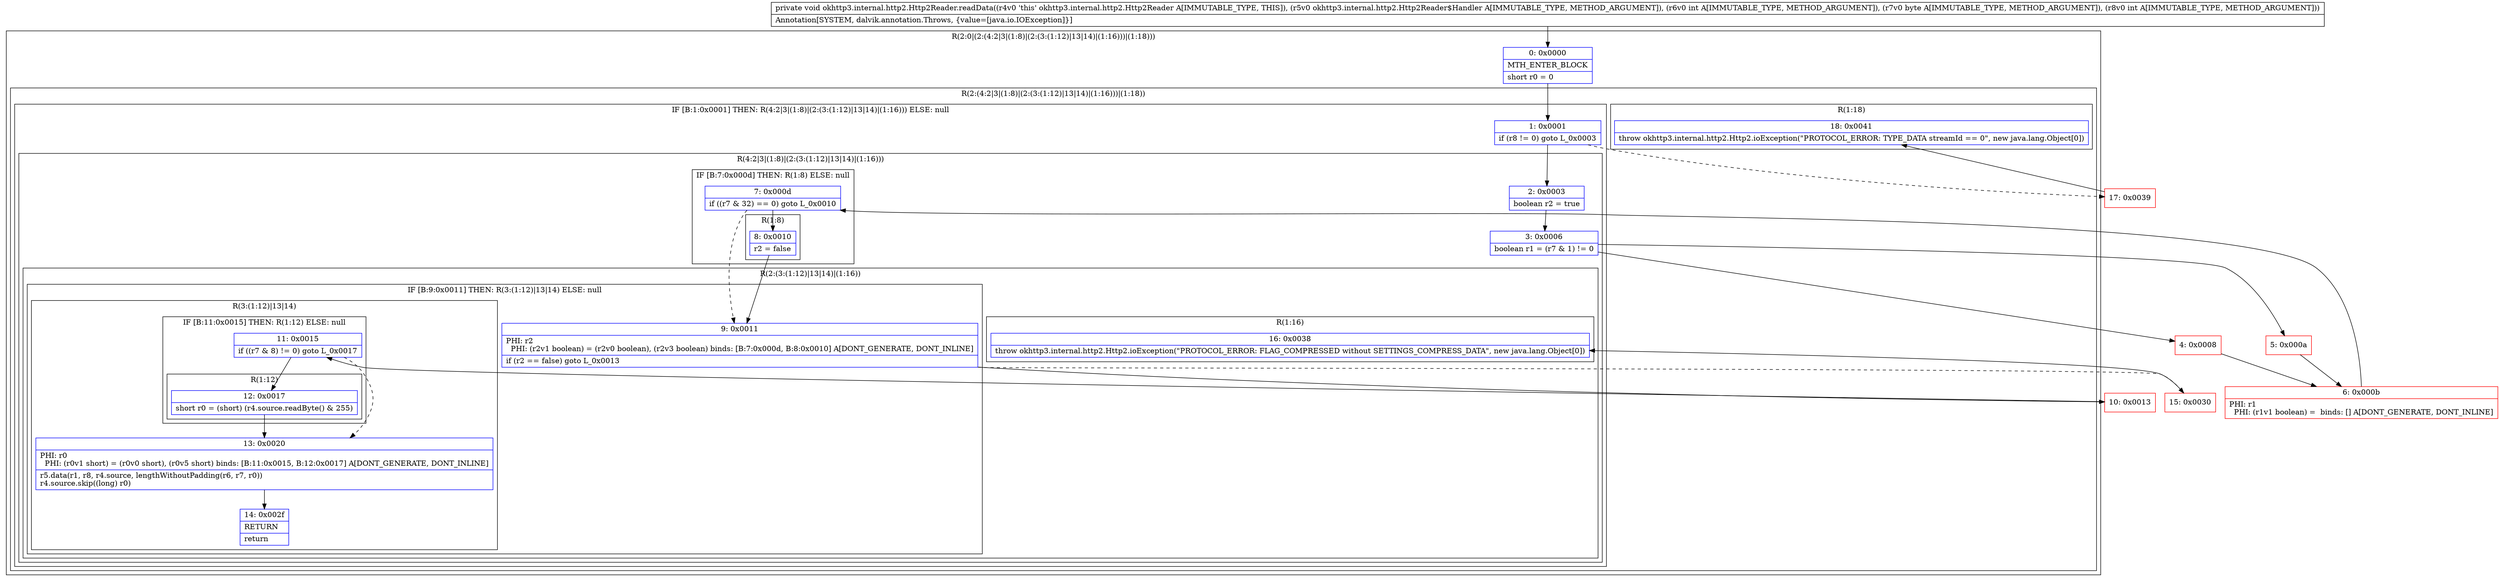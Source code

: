 digraph "CFG forokhttp3.internal.http2.Http2Reader.readData(Lokhttp3\/internal\/http2\/Http2Reader$Handler;IBI)V" {
subgraph cluster_Region_1365743147 {
label = "R(2:0|(2:(4:2|3|(1:8)|(2:(3:(1:12)|13|14)|(1:16)))|(1:18)))";
node [shape=record,color=blue];
Node_0 [shape=record,label="{0\:\ 0x0000|MTH_ENTER_BLOCK\l|short r0 = 0\l}"];
subgraph cluster_Region_124492523 {
label = "R(2:(4:2|3|(1:8)|(2:(3:(1:12)|13|14)|(1:16)))|(1:18))";
node [shape=record,color=blue];
subgraph cluster_IfRegion_568210097 {
label = "IF [B:1:0x0001] THEN: R(4:2|3|(1:8)|(2:(3:(1:12)|13|14)|(1:16))) ELSE: null";
node [shape=record,color=blue];
Node_1 [shape=record,label="{1\:\ 0x0001|if (r8 != 0) goto L_0x0003\l}"];
subgraph cluster_Region_1463594677 {
label = "R(4:2|3|(1:8)|(2:(3:(1:12)|13|14)|(1:16)))";
node [shape=record,color=blue];
Node_2 [shape=record,label="{2\:\ 0x0003|boolean r2 = true\l}"];
Node_3 [shape=record,label="{3\:\ 0x0006|boolean r1 = (r7 & 1) != 0\l}"];
subgraph cluster_IfRegion_1893739683 {
label = "IF [B:7:0x000d] THEN: R(1:8) ELSE: null";
node [shape=record,color=blue];
Node_7 [shape=record,label="{7\:\ 0x000d|if ((r7 & 32) == 0) goto L_0x0010\l}"];
subgraph cluster_Region_981970103 {
label = "R(1:8)";
node [shape=record,color=blue];
Node_8 [shape=record,label="{8\:\ 0x0010|r2 = false\l}"];
}
}
subgraph cluster_Region_1579914647 {
label = "R(2:(3:(1:12)|13|14)|(1:16))";
node [shape=record,color=blue];
subgraph cluster_IfRegion_1271563310 {
label = "IF [B:9:0x0011] THEN: R(3:(1:12)|13|14) ELSE: null";
node [shape=record,color=blue];
Node_9 [shape=record,label="{9\:\ 0x0011|PHI: r2 \l  PHI: (r2v1 boolean) = (r2v0 boolean), (r2v3 boolean) binds: [B:7:0x000d, B:8:0x0010] A[DONT_GENERATE, DONT_INLINE]\l|if (r2 == false) goto L_0x0013\l}"];
subgraph cluster_Region_340483563 {
label = "R(3:(1:12)|13|14)";
node [shape=record,color=blue];
subgraph cluster_IfRegion_97312891 {
label = "IF [B:11:0x0015] THEN: R(1:12) ELSE: null";
node [shape=record,color=blue];
Node_11 [shape=record,label="{11\:\ 0x0015|if ((r7 & 8) != 0) goto L_0x0017\l}"];
subgraph cluster_Region_1193726794 {
label = "R(1:12)";
node [shape=record,color=blue];
Node_12 [shape=record,label="{12\:\ 0x0017|short r0 = (short) (r4.source.readByte() & 255)\l}"];
}
}
Node_13 [shape=record,label="{13\:\ 0x0020|PHI: r0 \l  PHI: (r0v1 short) = (r0v0 short), (r0v5 short) binds: [B:11:0x0015, B:12:0x0017] A[DONT_GENERATE, DONT_INLINE]\l|r5.data(r1, r8, r4.source, lengthWithoutPadding(r6, r7, r0))\lr4.source.skip((long) r0)\l}"];
Node_14 [shape=record,label="{14\:\ 0x002f|RETURN\l|return\l}"];
}
}
subgraph cluster_Region_1431769545 {
label = "R(1:16)";
node [shape=record,color=blue];
Node_16 [shape=record,label="{16\:\ 0x0038|throw okhttp3.internal.http2.Http2.ioException(\"PROTOCOL_ERROR: FLAG_COMPRESSED without SETTINGS_COMPRESS_DATA\", new java.lang.Object[0])\l}"];
}
}
}
}
subgraph cluster_Region_614710004 {
label = "R(1:18)";
node [shape=record,color=blue];
Node_18 [shape=record,label="{18\:\ 0x0041|throw okhttp3.internal.http2.Http2.ioException(\"PROTOCOL_ERROR: TYPE_DATA streamId == 0\", new java.lang.Object[0])\l}"];
}
}
}
Node_4 [shape=record,color=red,label="{4\:\ 0x0008}"];
Node_5 [shape=record,color=red,label="{5\:\ 0x000a}"];
Node_6 [shape=record,color=red,label="{6\:\ 0x000b|PHI: r1 \l  PHI: (r1v1 boolean) =  binds: [] A[DONT_GENERATE, DONT_INLINE]\l}"];
Node_10 [shape=record,color=red,label="{10\:\ 0x0013}"];
Node_15 [shape=record,color=red,label="{15\:\ 0x0030}"];
Node_17 [shape=record,color=red,label="{17\:\ 0x0039}"];
MethodNode[shape=record,label="{private void okhttp3.internal.http2.Http2Reader.readData((r4v0 'this' okhttp3.internal.http2.Http2Reader A[IMMUTABLE_TYPE, THIS]), (r5v0 okhttp3.internal.http2.Http2Reader$Handler A[IMMUTABLE_TYPE, METHOD_ARGUMENT]), (r6v0 int A[IMMUTABLE_TYPE, METHOD_ARGUMENT]), (r7v0 byte A[IMMUTABLE_TYPE, METHOD_ARGUMENT]), (r8v0 int A[IMMUTABLE_TYPE, METHOD_ARGUMENT]))  | Annotation[SYSTEM, dalvik.annotation.Throws, \{value=[java.io.IOException]\}]\l}"];
MethodNode -> Node_0;
Node_0 -> Node_1;
Node_1 -> Node_2;
Node_1 -> Node_17[style=dashed];
Node_2 -> Node_3;
Node_3 -> Node_4;
Node_3 -> Node_5;
Node_7 -> Node_8;
Node_7 -> Node_9[style=dashed];
Node_8 -> Node_9;
Node_9 -> Node_10;
Node_9 -> Node_15[style=dashed];
Node_11 -> Node_12;
Node_11 -> Node_13[style=dashed];
Node_12 -> Node_13;
Node_13 -> Node_14;
Node_4 -> Node_6;
Node_5 -> Node_6;
Node_6 -> Node_7;
Node_10 -> Node_11;
Node_15 -> Node_16;
Node_17 -> Node_18;
}

